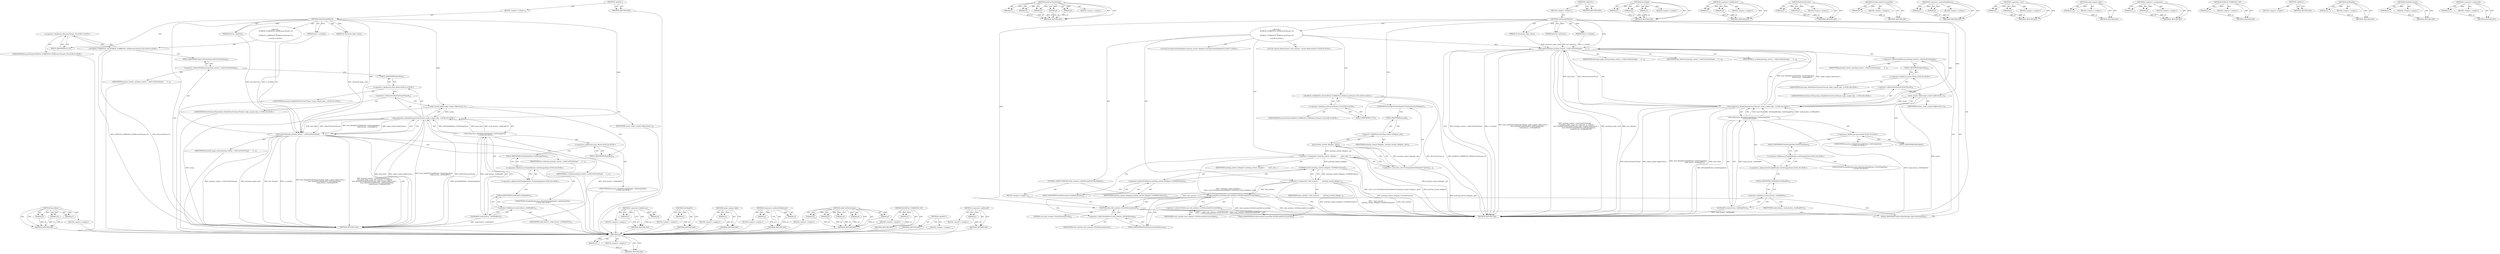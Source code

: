 digraph "&lt;operator&gt;.addressOf" {
vulnerable_87 [label=<(METHOD,base.Bind)>];
vulnerable_88 [label=<(PARAM,p1)>];
vulnerable_89 [label=<(PARAM,p2)>];
vulnerable_90 [label=<(PARAM,p3)>];
vulnerable_91 [label=<(BLOCK,&lt;empty&gt;,&lt;empty&gt;)>];
vulnerable_92 [label=<(METHOD_RETURN,ANY)>];
vulnerable_6 [label=<(METHOD,&lt;global&gt;)<SUB>1</SUB>>];
vulnerable_7 [label=<(BLOCK,&lt;empty&gt;,&lt;empty&gt;)<SUB>1</SUB>>];
vulnerable_8 [label=<(METHOD,GetSettingsWithUI)<SUB>1</SUB>>];
vulnerable_9 [label=<(PARAM,int document_page_count)<SUB>2</SUB>>];
vulnerable_10 [label=<(PARAM,bool has_selection)<SUB>3</SUB>>];
vulnerable_11 [label=<(PARAM,bool is_scripted)<SUB>4</SUB>>];
vulnerable_12 [label="<(BLOCK,{
   DCHECK_CURRENTLY_ON(BrowserThread::UI);
 
...,{
   DCHECK_CURRENTLY_ON(BrowserThread::UI);
 
...)<SUB>4</SUB>>"];
vulnerable_13 [label="<(DCHECK_CURRENTLY_ON,DCHECK_CURRENTLY_ON(BrowserThread::UI))<SUB>5</SUB>>"];
vulnerable_14 [label="<(&lt;operator&gt;.fieldAccess,BrowserThread::UI)<SUB>5</SUB>>"];
vulnerable_15 [label="<(IDENTIFIER,BrowserThread,DCHECK_CURRENTLY_ON(BrowserThread::UI))<SUB>5</SUB>>"];
vulnerable_16 [label=<(FIELD_IDENTIFIER,UI,UI)<SUB>5</SUB>>];
vulnerable_17 [label=<(AskUserForSettings,printing_context_-&gt;AskUserForSettings(
       d...)<SUB>21</SUB>>];
vulnerable_18 [label=<(&lt;operator&gt;.indirectFieldAccess,printing_context_-&gt;AskUserForSettings)<SUB>21</SUB>>];
vulnerable_19 [label=<(IDENTIFIER,printing_context_,printing_context_-&gt;AskUserForSettings(
       d...)<SUB>21</SUB>>];
vulnerable_20 [label=<(FIELD_IDENTIFIER,AskUserForSettings,AskUserForSettings)<SUB>21</SUB>>];
vulnerable_21 [label=<(IDENTIFIER,document_page_count,printing_context_-&gt;AskUserForSettings(
       d...)<SUB>22</SUB>>];
vulnerable_22 [label=<(IDENTIFIER,has_selection,printing_context_-&gt;AskUserForSettings(
       d...)<SUB>22</SUB>>];
vulnerable_23 [label=<(IDENTIFIER,is_scripted,printing_context_-&gt;AskUserForSettings(
       d...)<SUB>22</SUB>>];
vulnerable_24 [label="<(base.Bind,base::Bind(&amp;PostOnOwnerThread, make_scoped_refp...)<SUB>23</SUB>>"];
vulnerable_25 [label="<(&lt;operator&gt;.fieldAccess,base::Bind)<SUB>23</SUB>>"];
vulnerable_26 [label="<(IDENTIFIER,base,base::Bind(&amp;PostOnOwnerThread, make_scoped_refp...)<SUB>23</SUB>>"];
vulnerable_27 [label=<(FIELD_IDENTIFIER,Bind,Bind)<SUB>23</SUB>>];
vulnerable_28 [label=<(&lt;operator&gt;.addressOf,&amp;PostOnOwnerThread)<SUB>23</SUB>>];
vulnerable_29 [label="<(IDENTIFIER,PostOnOwnerThread,base::Bind(&amp;PostOnOwnerThread, make_scoped_refp...)<SUB>23</SUB>>"];
vulnerable_30 [label=<(make_scoped_refptr,make_scoped_refptr(owner_))<SUB>23</SUB>>];
vulnerable_31 [label=<(IDENTIFIER,owner_,make_scoped_refptr(owner_))<SUB>23</SUB>>];
vulnerable_32 [label="<(base.Bind,base::Bind(&amp;PrintJobWorker::GetSettingsDone,
  ...)<SUB>24</SUB>>"];
vulnerable_33 [label="<(&lt;operator&gt;.fieldAccess,base::Bind)<SUB>24</SUB>>"];
vulnerable_34 [label="<(IDENTIFIER,base,base::Bind(&amp;PrintJobWorker::GetSettingsDone,
  ...)<SUB>24</SUB>>"];
vulnerable_35 [label=<(FIELD_IDENTIFIER,Bind,Bind)<SUB>24</SUB>>];
vulnerable_36 [label="<(&lt;operator&gt;.addressOf,&amp;PrintJobWorker::GetSettingsDone)<SUB>24</SUB>>"];
vulnerable_37 [label="<(&lt;operator&gt;.fieldAccess,PrintJobWorker::GetSettingsDone)<SUB>24</SUB>>"];
vulnerable_38 [label="<(IDENTIFIER,PrintJobWorker,base::Bind(&amp;PrintJobWorker::GetSettingsDone,
  ...)<SUB>24</SUB>>"];
vulnerable_39 [label=<(FIELD_IDENTIFIER,GetSettingsDone,GetSettingsDone)<SUB>24</SUB>>];
vulnerable_40 [label=<(GetWeakPtr,weak_factory_.GetWeakPtr())<SUB>25</SUB>>];
vulnerable_41 [label=<(&lt;operator&gt;.fieldAccess,weak_factory_.GetWeakPtr)<SUB>25</SUB>>];
vulnerable_42 [label=<(IDENTIFIER,weak_factory_,weak_factory_.GetWeakPtr())<SUB>25</SUB>>];
vulnerable_43 [label=<(FIELD_IDENTIFIER,GetWeakPtr,GetWeakPtr)<SUB>25</SUB>>];
vulnerable_44 [label=<(METHOD_RETURN,void)<SUB>1</SUB>>];
vulnerable_46 [label=<(METHOD_RETURN,ANY)<SUB>1</SUB>>];
vulnerable_69 [label=<(METHOD,&lt;operator&gt;.fieldAccess)>];
vulnerable_70 [label=<(PARAM,p1)>];
vulnerable_71 [label=<(PARAM,p2)>];
vulnerable_72 [label=<(BLOCK,&lt;empty&gt;,&lt;empty&gt;)>];
vulnerable_73 [label=<(METHOD_RETURN,ANY)>];
vulnerable_101 [label=<(METHOD,GetWeakPtr)>];
vulnerable_102 [label=<(PARAM,p1)>];
vulnerable_103 [label=<(BLOCK,&lt;empty&gt;,&lt;empty&gt;)>];
vulnerable_104 [label=<(METHOD_RETURN,ANY)>];
vulnerable_97 [label=<(METHOD,make_scoped_refptr)>];
vulnerable_98 [label=<(PARAM,p1)>];
vulnerable_99 [label=<(BLOCK,&lt;empty&gt;,&lt;empty&gt;)>];
vulnerable_100 [label=<(METHOD_RETURN,ANY)>];
vulnerable_82 [label=<(METHOD,&lt;operator&gt;.indirectFieldAccess)>];
vulnerable_83 [label=<(PARAM,p1)>];
vulnerable_84 [label=<(PARAM,p2)>];
vulnerable_85 [label=<(BLOCK,&lt;empty&gt;,&lt;empty&gt;)>];
vulnerable_86 [label=<(METHOD_RETURN,ANY)>];
vulnerable_74 [label=<(METHOD,AskUserForSettings)>];
vulnerable_75 [label=<(PARAM,p1)>];
vulnerable_76 [label=<(PARAM,p2)>];
vulnerable_77 [label=<(PARAM,p3)>];
vulnerable_78 [label=<(PARAM,p4)>];
vulnerable_79 [label=<(PARAM,p5)>];
vulnerable_80 [label=<(BLOCK,&lt;empty&gt;,&lt;empty&gt;)>];
vulnerable_81 [label=<(METHOD_RETURN,ANY)>];
vulnerable_65 [label=<(METHOD,DCHECK_CURRENTLY_ON)>];
vulnerable_66 [label=<(PARAM,p1)>];
vulnerable_67 [label=<(BLOCK,&lt;empty&gt;,&lt;empty&gt;)>];
vulnerable_68 [label=<(METHOD_RETURN,ANY)>];
vulnerable_59 [label=<(METHOD,&lt;global&gt;)<SUB>1</SUB>>];
vulnerable_60 [label=<(BLOCK,&lt;empty&gt;,&lt;empty&gt;)>];
vulnerable_61 [label=<(METHOD_RETURN,ANY)>];
vulnerable_93 [label=<(METHOD,&lt;operator&gt;.addressOf)>];
vulnerable_94 [label=<(PARAM,p1)>];
vulnerable_95 [label=<(BLOCK,&lt;empty&gt;,&lt;empty&gt;)>];
vulnerable_96 [label=<(METHOD_RETURN,ANY)>];
fixed_115 [label=<(METHOD,get)>];
fixed_116 [label=<(PARAM,p1)>];
fixed_117 [label=<(BLOCK,&lt;empty&gt;,&lt;empty&gt;)>];
fixed_118 [label=<(METHOD_RETURN,ANY)>];
fixed_137 [label=<(METHOD,AskUserForSettings)>];
fixed_138 [label=<(PARAM,p1)>];
fixed_139 [label=<(PARAM,p2)>];
fixed_140 [label=<(PARAM,p3)>];
fixed_141 [label=<(PARAM,p4)>];
fixed_142 [label=<(PARAM,p5)>];
fixed_143 [label=<(BLOCK,&lt;empty&gt;,&lt;empty&gt;)>];
fixed_144 [label=<(METHOD_RETURN,ANY)>];
fixed_6 [label=<(METHOD,&lt;global&gt;)<SUB>1</SUB>>];
fixed_7 [label=<(BLOCK,&lt;empty&gt;,&lt;empty&gt;)<SUB>1</SUB>>];
fixed_8 [label=<(METHOD,GetSettingsWithUI)<SUB>1</SUB>>];
fixed_9 [label=<(PARAM,int document_page_count)<SUB>2</SUB>>];
fixed_10 [label=<(PARAM,bool has_selection)<SUB>3</SUB>>];
fixed_11 [label=<(PARAM,bool is_scripted)<SUB>4</SUB>>];
fixed_12 [label="<(BLOCK,{
   DCHECK_CURRENTLY_ON(BrowserThread::UI);
 
...,{
   DCHECK_CURRENTLY_ON(BrowserThread::UI);
 
...)<SUB>4</SUB>>"];
fixed_13 [label="<(DCHECK_CURRENTLY_ON,DCHECK_CURRENTLY_ON(BrowserThread::UI))<SUB>5</SUB>>"];
fixed_14 [label="<(&lt;operator&gt;.fieldAccess,BrowserThread::UI)<SUB>5</SUB>>"];
fixed_15 [label="<(IDENTIFIER,BrowserThread,DCHECK_CURRENTLY_ON(BrowserThread::UI))<SUB>5</SUB>>"];
fixed_16 [label=<(FIELD_IDENTIFIER,UI,UI)<SUB>5</SUB>>];
fixed_17 [label="<(LOCAL,PrintingContextDelegate* printing_context_delegate: PrintingContextDelegate*)<SUB>7</SUB>>"];
fixed_18 [label=<(&lt;operator&gt;.assignment,* printing_context_delegate =
      static_cast...)<SUB>7</SUB>>];
fixed_19 [label=<(IDENTIFIER,printing_context_delegate,* printing_context_delegate =
      static_cast...)<SUB>7</SUB>>];
fixed_20 [label=<(&lt;operator&gt;.cast,static_cast&lt;PrintingContextDelegate*&gt;(printing_...)<SUB>8</SUB>>];
fixed_21 [label=<(UNKNOWN,PrintingContextDelegate*,PrintingContextDelegate*)<SUB>8</SUB>>];
fixed_22 [label=<(get,printing_context_delegate_.get())<SUB>8</SUB>>];
fixed_23 [label=<(&lt;operator&gt;.fieldAccess,printing_context_delegate_.get)<SUB>8</SUB>>];
fixed_24 [label=<(IDENTIFIER,printing_context_delegate_,printing_context_delegate_.get())<SUB>8</SUB>>];
fixed_25 [label=<(FIELD_IDENTIFIER,get,get)<SUB>8</SUB>>];
fixed_26 [label="<(LOCAL,content.WebContents* web_contents: content.WebContents*)<SUB>9</SUB>>"];
fixed_27 [label=<(&lt;operator&gt;.assignment,* web_contents =
      printing_context_delegat...)<SUB>9</SUB>>];
fixed_28 [label=<(IDENTIFIER,web_contents,* web_contents =
      printing_context_delegat...)<SUB>9</SUB>>];
fixed_29 [label=<(GetWebContents,printing_context_delegate-&gt;GetWebContents())<SUB>10</SUB>>];
fixed_30 [label=<(&lt;operator&gt;.indirectFieldAccess,printing_context_delegate-&gt;GetWebContents)<SUB>10</SUB>>];
fixed_31 [label=<(IDENTIFIER,printing_context_delegate,printing_context_delegate-&gt;GetWebContents())<SUB>10</SUB>>];
fixed_32 [label=<(FIELD_IDENTIFIER,GetWebContents,GetWebContents)<SUB>10</SUB>>];
fixed_33 [label=<(CONTROL_STRUCTURE,IF,if (web_contents-&gt;IsFullscreenForCurrentTab()))<SUB>24</SUB>>];
fixed_34 [label=<(IsFullscreenForCurrentTab,web_contents-&gt;IsFullscreenForCurrentTab())<SUB>24</SUB>>];
fixed_35 [label=<(&lt;operator&gt;.indirectFieldAccess,web_contents-&gt;IsFullscreenForCurrentTab)<SUB>24</SUB>>];
fixed_36 [label=<(IDENTIFIER,web_contents,web_contents-&gt;IsFullscreenForCurrentTab())<SUB>24</SUB>>];
fixed_37 [label=<(FIELD_IDENTIFIER,IsFullscreenForCurrentTab,IsFullscreenForCurrentTab)<SUB>24</SUB>>];
fixed_38 [label=<(BLOCK,&lt;empty&gt;,&lt;empty&gt;)<SUB>25</SUB>>];
fixed_39 [label=<(ExitFullscreen,web_contents-&gt;ExitFullscreen(true))<SUB>25</SUB>>];
fixed_40 [label=<(&lt;operator&gt;.indirectFieldAccess,web_contents-&gt;ExitFullscreen)<SUB>25</SUB>>];
fixed_41 [label=<(IDENTIFIER,web_contents,web_contents-&gt;ExitFullscreen(true))<SUB>25</SUB>>];
fixed_42 [label=<(FIELD_IDENTIFIER,ExitFullscreen,ExitFullscreen)<SUB>25</SUB>>];
fixed_43 [label=<(LITERAL,true,web_contents-&gt;ExitFullscreen(true))<SUB>25</SUB>>];
fixed_44 [label=<(AskUserForSettings,printing_context_-&gt;AskUserForSettings(
       d...)<SUB>27</SUB>>];
fixed_45 [label=<(&lt;operator&gt;.indirectFieldAccess,printing_context_-&gt;AskUserForSettings)<SUB>27</SUB>>];
fixed_46 [label=<(IDENTIFIER,printing_context_,printing_context_-&gt;AskUserForSettings(
       d...)<SUB>27</SUB>>];
fixed_47 [label=<(FIELD_IDENTIFIER,AskUserForSettings,AskUserForSettings)<SUB>27</SUB>>];
fixed_48 [label=<(IDENTIFIER,document_page_count,printing_context_-&gt;AskUserForSettings(
       d...)<SUB>28</SUB>>];
fixed_49 [label=<(IDENTIFIER,has_selection,printing_context_-&gt;AskUserForSettings(
       d...)<SUB>28</SUB>>];
fixed_50 [label=<(IDENTIFIER,is_scripted,printing_context_-&gt;AskUserForSettings(
       d...)<SUB>28</SUB>>];
fixed_51 [label="<(base.Bind,base::Bind(&amp;PostOnOwnerThread, make_scoped_refp...)<SUB>29</SUB>>"];
fixed_52 [label="<(&lt;operator&gt;.fieldAccess,base::Bind)<SUB>29</SUB>>"];
fixed_53 [label="<(IDENTIFIER,base,base::Bind(&amp;PostOnOwnerThread, make_scoped_refp...)<SUB>29</SUB>>"];
fixed_54 [label=<(FIELD_IDENTIFIER,Bind,Bind)<SUB>29</SUB>>];
fixed_55 [label=<(&lt;operator&gt;.addressOf,&amp;PostOnOwnerThread)<SUB>29</SUB>>];
fixed_56 [label="<(IDENTIFIER,PostOnOwnerThread,base::Bind(&amp;PostOnOwnerThread, make_scoped_refp...)<SUB>29</SUB>>"];
fixed_57 [label=<(make_scoped_refptr,make_scoped_refptr(owner_))<SUB>29</SUB>>];
fixed_58 [label=<(IDENTIFIER,owner_,make_scoped_refptr(owner_))<SUB>29</SUB>>];
fixed_59 [label="<(base.Bind,base::Bind(&amp;PrintJobWorker::GetSettingsDone,
  ...)<SUB>30</SUB>>"];
fixed_60 [label="<(&lt;operator&gt;.fieldAccess,base::Bind)<SUB>30</SUB>>"];
fixed_61 [label="<(IDENTIFIER,base,base::Bind(&amp;PrintJobWorker::GetSettingsDone,
  ...)<SUB>30</SUB>>"];
fixed_62 [label=<(FIELD_IDENTIFIER,Bind,Bind)<SUB>30</SUB>>];
fixed_63 [label="<(&lt;operator&gt;.addressOf,&amp;PrintJobWorker::GetSettingsDone)<SUB>30</SUB>>"];
fixed_64 [label="<(&lt;operator&gt;.fieldAccess,PrintJobWorker::GetSettingsDone)<SUB>30</SUB>>"];
fixed_65 [label="<(IDENTIFIER,PrintJobWorker,base::Bind(&amp;PrintJobWorker::GetSettingsDone,
  ...)<SUB>30</SUB>>"];
fixed_66 [label=<(FIELD_IDENTIFIER,GetSettingsDone,GetSettingsDone)<SUB>30</SUB>>];
fixed_67 [label=<(GetWeakPtr,weak_factory_.GetWeakPtr())<SUB>31</SUB>>];
fixed_68 [label=<(&lt;operator&gt;.fieldAccess,weak_factory_.GetWeakPtr)<SUB>31</SUB>>];
fixed_69 [label=<(IDENTIFIER,weak_factory_,weak_factory_.GetWeakPtr())<SUB>31</SUB>>];
fixed_70 [label=<(FIELD_IDENTIFIER,GetWeakPtr,GetWeakPtr)<SUB>31</SUB>>];
fixed_71 [label=<(METHOD_RETURN,void)<SUB>1</SUB>>];
fixed_73 [label=<(METHOD_RETURN,ANY)<SUB>1</SUB>>];
fixed_145 [label=<(METHOD,base.Bind)>];
fixed_146 [label=<(PARAM,p1)>];
fixed_147 [label=<(PARAM,p2)>];
fixed_148 [label=<(PARAM,p3)>];
fixed_149 [label=<(BLOCK,&lt;empty&gt;,&lt;empty&gt;)>];
fixed_150 [label=<(METHOD_RETURN,ANY)>];
fixed_100 [label=<(METHOD,&lt;operator&gt;.fieldAccess)>];
fixed_101 [label=<(PARAM,p1)>];
fixed_102 [label=<(PARAM,p2)>];
fixed_103 [label=<(BLOCK,&lt;empty&gt;,&lt;empty&gt;)>];
fixed_104 [label=<(METHOD_RETURN,ANY)>];
fixed_132 [label=<(METHOD,ExitFullscreen)>];
fixed_133 [label=<(PARAM,p1)>];
fixed_134 [label=<(PARAM,p2)>];
fixed_135 [label=<(BLOCK,&lt;empty&gt;,&lt;empty&gt;)>];
fixed_136 [label=<(METHOD_RETURN,ANY)>];
fixed_128 [label=<(METHOD,IsFullscreenForCurrentTab)>];
fixed_129 [label=<(PARAM,p1)>];
fixed_130 [label=<(BLOCK,&lt;empty&gt;,&lt;empty&gt;)>];
fixed_131 [label=<(METHOD_RETURN,ANY)>];
fixed_123 [label=<(METHOD,&lt;operator&gt;.indirectFieldAccess)>];
fixed_124 [label=<(PARAM,p1)>];
fixed_125 [label=<(PARAM,p2)>];
fixed_126 [label=<(BLOCK,&lt;empty&gt;,&lt;empty&gt;)>];
fixed_127 [label=<(METHOD_RETURN,ANY)>];
fixed_110 [label=<(METHOD,&lt;operator&gt;.cast)>];
fixed_111 [label=<(PARAM,p1)>];
fixed_112 [label=<(PARAM,p2)>];
fixed_113 [label=<(BLOCK,&lt;empty&gt;,&lt;empty&gt;)>];
fixed_114 [label=<(METHOD_RETURN,ANY)>];
fixed_155 [label=<(METHOD,make_scoped_refptr)>];
fixed_156 [label=<(PARAM,p1)>];
fixed_157 [label=<(BLOCK,&lt;empty&gt;,&lt;empty&gt;)>];
fixed_158 [label=<(METHOD_RETURN,ANY)>];
fixed_105 [label=<(METHOD,&lt;operator&gt;.assignment)>];
fixed_106 [label=<(PARAM,p1)>];
fixed_107 [label=<(PARAM,p2)>];
fixed_108 [label=<(BLOCK,&lt;empty&gt;,&lt;empty&gt;)>];
fixed_109 [label=<(METHOD_RETURN,ANY)>];
fixed_96 [label=<(METHOD,DCHECK_CURRENTLY_ON)>];
fixed_97 [label=<(PARAM,p1)>];
fixed_98 [label=<(BLOCK,&lt;empty&gt;,&lt;empty&gt;)>];
fixed_99 [label=<(METHOD_RETURN,ANY)>];
fixed_90 [label=<(METHOD,&lt;global&gt;)<SUB>1</SUB>>];
fixed_91 [label=<(BLOCK,&lt;empty&gt;,&lt;empty&gt;)>];
fixed_92 [label=<(METHOD_RETURN,ANY)>];
fixed_159 [label=<(METHOD,GetWeakPtr)>];
fixed_160 [label=<(PARAM,p1)>];
fixed_161 [label=<(BLOCK,&lt;empty&gt;,&lt;empty&gt;)>];
fixed_162 [label=<(METHOD_RETURN,ANY)>];
fixed_119 [label=<(METHOD,GetWebContents)>];
fixed_120 [label=<(PARAM,p1)>];
fixed_121 [label=<(BLOCK,&lt;empty&gt;,&lt;empty&gt;)>];
fixed_122 [label=<(METHOD_RETURN,ANY)>];
fixed_151 [label=<(METHOD,&lt;operator&gt;.addressOf)>];
fixed_152 [label=<(PARAM,p1)>];
fixed_153 [label=<(BLOCK,&lt;empty&gt;,&lt;empty&gt;)>];
fixed_154 [label=<(METHOD_RETURN,ANY)>];
vulnerable_87 -> vulnerable_88  [key=0, label="AST: "];
vulnerable_87 -> vulnerable_88  [key=1, label="DDG: "];
vulnerable_87 -> vulnerable_91  [key=0, label="AST: "];
vulnerable_87 -> vulnerable_89  [key=0, label="AST: "];
vulnerable_87 -> vulnerable_89  [key=1, label="DDG: "];
vulnerable_87 -> vulnerable_92  [key=0, label="AST: "];
vulnerable_87 -> vulnerable_92  [key=1, label="CFG: "];
vulnerable_87 -> vulnerable_90  [key=0, label="AST: "];
vulnerable_87 -> vulnerable_90  [key=1, label="DDG: "];
vulnerable_88 -> vulnerable_92  [key=0, label="DDG: p1"];
vulnerable_89 -> vulnerable_92  [key=0, label="DDG: p2"];
vulnerable_90 -> vulnerable_92  [key=0, label="DDG: p3"];
vulnerable_91 -> fixed_115  [key=0];
vulnerable_92 -> fixed_115  [key=0];
vulnerable_6 -> vulnerable_7  [key=0, label="AST: "];
vulnerable_6 -> vulnerable_46  [key=0, label="AST: "];
vulnerable_6 -> vulnerable_46  [key=1, label="CFG: "];
vulnerable_7 -> vulnerable_8  [key=0, label="AST: "];
vulnerable_8 -> vulnerable_9  [key=0, label="AST: "];
vulnerable_8 -> vulnerable_9  [key=1, label="DDG: "];
vulnerable_8 -> vulnerable_10  [key=0, label="AST: "];
vulnerable_8 -> vulnerable_10  [key=1, label="DDG: "];
vulnerable_8 -> vulnerable_11  [key=0, label="AST: "];
vulnerable_8 -> vulnerable_11  [key=1, label="DDG: "];
vulnerable_8 -> vulnerable_12  [key=0, label="AST: "];
vulnerable_8 -> vulnerable_44  [key=0, label="AST: "];
vulnerable_8 -> vulnerable_16  [key=0, label="CFG: "];
vulnerable_8 -> vulnerable_17  [key=0, label="DDG: "];
vulnerable_8 -> vulnerable_24  [key=0, label="DDG: "];
vulnerable_8 -> vulnerable_30  [key=0, label="DDG: "];
vulnerable_9 -> vulnerable_17  [key=0, label="DDG: document_page_count"];
vulnerable_10 -> vulnerable_17  [key=0, label="DDG: has_selection"];
vulnerable_11 -> vulnerable_17  [key=0, label="DDG: is_scripted"];
vulnerable_12 -> vulnerable_13  [key=0, label="AST: "];
vulnerable_12 -> vulnerable_17  [key=0, label="AST: "];
vulnerable_13 -> vulnerable_14  [key=0, label="AST: "];
vulnerable_13 -> vulnerable_20  [key=0, label="CFG: "];
vulnerable_13 -> vulnerable_44  [key=0, label="DDG: BrowserThread::UI"];
vulnerable_13 -> vulnerable_44  [key=1, label="DDG: DCHECK_CURRENTLY_ON(BrowserThread::UI)"];
vulnerable_14 -> vulnerable_15  [key=0, label="AST: "];
vulnerable_14 -> vulnerable_16  [key=0, label="AST: "];
vulnerable_14 -> vulnerable_13  [key=0, label="CFG: "];
vulnerable_15 -> fixed_115  [key=0];
vulnerable_16 -> vulnerable_14  [key=0, label="CFG: "];
vulnerable_17 -> vulnerable_18  [key=0, label="AST: "];
vulnerable_17 -> vulnerable_21  [key=0, label="AST: "];
vulnerable_17 -> vulnerable_22  [key=0, label="AST: "];
vulnerable_17 -> vulnerable_23  [key=0, label="AST: "];
vulnerable_17 -> vulnerable_24  [key=0, label="AST: "];
vulnerable_17 -> vulnerable_44  [key=0, label="CFG: "];
vulnerable_17 -> vulnerable_44  [key=1, label="DDG: printing_context_-&gt;AskUserForSettings"];
vulnerable_17 -> vulnerable_44  [key=2, label="DDG: document_page_count"];
vulnerable_17 -> vulnerable_44  [key=3, label="DDG: has_selection"];
vulnerable_17 -> vulnerable_44  [key=4, label="DDG: is_scripted"];
vulnerable_17 -> vulnerable_44  [key=5, label="DDG: base::Bind(&amp;PostOnOwnerThread, make_scoped_refptr(owner_),
                 base::Bind(&amp;PrintJobWorker::GetSettingsDone,
                            weak_factory_.GetWeakPtr()))"];
vulnerable_17 -> vulnerable_44  [key=6, label="DDG: printing_context_-&gt;AskUserForSettings(
       document_page_count, has_selection, is_scripted,
      base::Bind(&amp;PostOnOwnerThread, make_scoped_refptr(owner_),
                 base::Bind(&amp;PrintJobWorker::GetSettingsDone,
                            weak_factory_.GetWeakPtr())))"];
vulnerable_18 -> vulnerable_19  [key=0, label="AST: "];
vulnerable_18 -> vulnerable_20  [key=0, label="AST: "];
vulnerable_18 -> vulnerable_27  [key=0, label="CFG: "];
vulnerable_19 -> fixed_115  [key=0];
vulnerable_20 -> vulnerable_18  [key=0, label="CFG: "];
vulnerable_21 -> fixed_115  [key=0];
vulnerable_22 -> fixed_115  [key=0];
vulnerable_23 -> fixed_115  [key=0];
vulnerable_24 -> vulnerable_25  [key=0, label="AST: "];
vulnerable_24 -> vulnerable_28  [key=0, label="AST: "];
vulnerable_24 -> vulnerable_30  [key=0, label="AST: "];
vulnerable_24 -> vulnerable_32  [key=0, label="AST: "];
vulnerable_24 -> vulnerable_17  [key=0, label="CFG: "];
vulnerable_24 -> vulnerable_17  [key=1, label="DDG: base::Bind"];
vulnerable_24 -> vulnerable_17  [key=2, label="DDG: &amp;PostOnOwnerThread"];
vulnerable_24 -> vulnerable_17  [key=3, label="DDG: make_scoped_refptr(owner_)"];
vulnerable_24 -> vulnerable_17  [key=4, label="DDG: base::Bind(&amp;PrintJobWorker::GetSettingsDone,
                            weak_factory_.GetWeakPtr())"];
vulnerable_24 -> vulnerable_44  [key=0, label="DDG: base::Bind"];
vulnerable_24 -> vulnerable_44  [key=1, label="DDG: &amp;PostOnOwnerThread"];
vulnerable_24 -> vulnerable_44  [key=2, label="DDG: make_scoped_refptr(owner_)"];
vulnerable_24 -> vulnerable_44  [key=3, label="DDG: base::Bind(&amp;PrintJobWorker::GetSettingsDone,
                            weak_factory_.GetWeakPtr())"];
vulnerable_25 -> vulnerable_26  [key=0, label="AST: "];
vulnerable_25 -> vulnerable_27  [key=0, label="AST: "];
vulnerable_25 -> vulnerable_28  [key=0, label="CFG: "];
vulnerable_26 -> fixed_115  [key=0];
vulnerable_27 -> vulnerable_25  [key=0, label="CFG: "];
vulnerable_28 -> vulnerable_29  [key=0, label="AST: "];
vulnerable_28 -> vulnerable_30  [key=0, label="CFG: "];
vulnerable_29 -> fixed_115  [key=0];
vulnerable_30 -> vulnerable_31  [key=0, label="AST: "];
vulnerable_30 -> vulnerable_35  [key=0, label="CFG: "];
vulnerable_30 -> vulnerable_44  [key=0, label="DDG: owner_"];
vulnerable_30 -> vulnerable_24  [key=0, label="DDG: owner_"];
vulnerable_31 -> fixed_115  [key=0];
vulnerable_32 -> vulnerable_33  [key=0, label="AST: "];
vulnerable_32 -> vulnerable_36  [key=0, label="AST: "];
vulnerable_32 -> vulnerable_40  [key=0, label="AST: "];
vulnerable_32 -> vulnerable_24  [key=0, label="CFG: "];
vulnerable_32 -> vulnerable_24  [key=1, label="DDG: base::Bind"];
vulnerable_32 -> vulnerable_24  [key=2, label="DDG: &amp;PrintJobWorker::GetSettingsDone"];
vulnerable_32 -> vulnerable_24  [key=3, label="DDG: weak_factory_.GetWeakPtr()"];
vulnerable_32 -> vulnerable_44  [key=0, label="DDG: &amp;PrintJobWorker::GetSettingsDone"];
vulnerable_32 -> vulnerable_44  [key=1, label="DDG: weak_factory_.GetWeakPtr()"];
vulnerable_33 -> vulnerable_34  [key=0, label="AST: "];
vulnerable_33 -> vulnerable_35  [key=0, label="AST: "];
vulnerable_33 -> vulnerable_39  [key=0, label="CFG: "];
vulnerable_34 -> fixed_115  [key=0];
vulnerable_35 -> vulnerable_33  [key=0, label="CFG: "];
vulnerable_36 -> vulnerable_37  [key=0, label="AST: "];
vulnerable_36 -> vulnerable_43  [key=0, label="CFG: "];
vulnerable_37 -> vulnerable_38  [key=0, label="AST: "];
vulnerable_37 -> vulnerable_39  [key=0, label="AST: "];
vulnerable_37 -> vulnerable_36  [key=0, label="CFG: "];
vulnerable_38 -> fixed_115  [key=0];
vulnerable_39 -> vulnerable_37  [key=0, label="CFG: "];
vulnerable_40 -> vulnerable_41  [key=0, label="AST: "];
vulnerable_40 -> vulnerable_32  [key=0, label="CFG: "];
vulnerable_40 -> vulnerable_32  [key=1, label="DDG: weak_factory_.GetWeakPtr"];
vulnerable_40 -> vulnerable_44  [key=0, label="DDG: weak_factory_.GetWeakPtr"];
vulnerable_41 -> vulnerable_42  [key=0, label="AST: "];
vulnerable_41 -> vulnerable_43  [key=0, label="AST: "];
vulnerable_41 -> vulnerable_40  [key=0, label="CFG: "];
vulnerable_42 -> fixed_115  [key=0];
vulnerable_43 -> vulnerable_41  [key=0, label="CFG: "];
vulnerable_44 -> fixed_115  [key=0];
vulnerable_46 -> fixed_115  [key=0];
vulnerable_69 -> vulnerable_70  [key=0, label="AST: "];
vulnerable_69 -> vulnerable_70  [key=1, label="DDG: "];
vulnerable_69 -> vulnerable_72  [key=0, label="AST: "];
vulnerable_69 -> vulnerable_71  [key=0, label="AST: "];
vulnerable_69 -> vulnerable_71  [key=1, label="DDG: "];
vulnerable_69 -> vulnerable_73  [key=0, label="AST: "];
vulnerable_69 -> vulnerable_73  [key=1, label="CFG: "];
vulnerable_70 -> vulnerable_73  [key=0, label="DDG: p1"];
vulnerable_71 -> vulnerable_73  [key=0, label="DDG: p2"];
vulnerable_72 -> fixed_115  [key=0];
vulnerable_73 -> fixed_115  [key=0];
vulnerable_101 -> vulnerable_102  [key=0, label="AST: "];
vulnerable_101 -> vulnerable_102  [key=1, label="DDG: "];
vulnerable_101 -> vulnerable_103  [key=0, label="AST: "];
vulnerable_101 -> vulnerable_104  [key=0, label="AST: "];
vulnerable_101 -> vulnerable_104  [key=1, label="CFG: "];
vulnerable_102 -> vulnerable_104  [key=0, label="DDG: p1"];
vulnerable_103 -> fixed_115  [key=0];
vulnerable_104 -> fixed_115  [key=0];
vulnerable_97 -> vulnerable_98  [key=0, label="AST: "];
vulnerable_97 -> vulnerable_98  [key=1, label="DDG: "];
vulnerable_97 -> vulnerable_99  [key=0, label="AST: "];
vulnerable_97 -> vulnerable_100  [key=0, label="AST: "];
vulnerable_97 -> vulnerable_100  [key=1, label="CFG: "];
vulnerable_98 -> vulnerable_100  [key=0, label="DDG: p1"];
vulnerable_99 -> fixed_115  [key=0];
vulnerable_100 -> fixed_115  [key=0];
vulnerable_82 -> vulnerable_83  [key=0, label="AST: "];
vulnerable_82 -> vulnerable_83  [key=1, label="DDG: "];
vulnerable_82 -> vulnerable_85  [key=0, label="AST: "];
vulnerable_82 -> vulnerable_84  [key=0, label="AST: "];
vulnerable_82 -> vulnerable_84  [key=1, label="DDG: "];
vulnerable_82 -> vulnerable_86  [key=0, label="AST: "];
vulnerable_82 -> vulnerable_86  [key=1, label="CFG: "];
vulnerable_83 -> vulnerable_86  [key=0, label="DDG: p1"];
vulnerable_84 -> vulnerable_86  [key=0, label="DDG: p2"];
vulnerable_85 -> fixed_115  [key=0];
vulnerable_86 -> fixed_115  [key=0];
vulnerable_74 -> vulnerable_75  [key=0, label="AST: "];
vulnerable_74 -> vulnerable_75  [key=1, label="DDG: "];
vulnerable_74 -> vulnerable_80  [key=0, label="AST: "];
vulnerable_74 -> vulnerable_76  [key=0, label="AST: "];
vulnerable_74 -> vulnerable_76  [key=1, label="DDG: "];
vulnerable_74 -> vulnerable_81  [key=0, label="AST: "];
vulnerable_74 -> vulnerable_81  [key=1, label="CFG: "];
vulnerable_74 -> vulnerable_77  [key=0, label="AST: "];
vulnerable_74 -> vulnerable_77  [key=1, label="DDG: "];
vulnerable_74 -> vulnerable_78  [key=0, label="AST: "];
vulnerable_74 -> vulnerable_78  [key=1, label="DDG: "];
vulnerable_74 -> vulnerable_79  [key=0, label="AST: "];
vulnerable_74 -> vulnerable_79  [key=1, label="DDG: "];
vulnerable_75 -> vulnerable_81  [key=0, label="DDG: p1"];
vulnerable_76 -> vulnerable_81  [key=0, label="DDG: p2"];
vulnerable_77 -> vulnerable_81  [key=0, label="DDG: p3"];
vulnerable_78 -> vulnerable_81  [key=0, label="DDG: p4"];
vulnerable_79 -> vulnerable_81  [key=0, label="DDG: p5"];
vulnerable_80 -> fixed_115  [key=0];
vulnerable_81 -> fixed_115  [key=0];
vulnerable_65 -> vulnerable_66  [key=0, label="AST: "];
vulnerable_65 -> vulnerable_66  [key=1, label="DDG: "];
vulnerable_65 -> vulnerable_67  [key=0, label="AST: "];
vulnerable_65 -> vulnerable_68  [key=0, label="AST: "];
vulnerable_65 -> vulnerable_68  [key=1, label="CFG: "];
vulnerable_66 -> vulnerable_68  [key=0, label="DDG: p1"];
vulnerable_67 -> fixed_115  [key=0];
vulnerable_68 -> fixed_115  [key=0];
vulnerable_59 -> vulnerable_60  [key=0, label="AST: "];
vulnerable_59 -> vulnerable_61  [key=0, label="AST: "];
vulnerable_59 -> vulnerable_61  [key=1, label="CFG: "];
vulnerable_60 -> fixed_115  [key=0];
vulnerable_61 -> fixed_115  [key=0];
vulnerable_93 -> vulnerable_94  [key=0, label="AST: "];
vulnerable_93 -> vulnerable_94  [key=1, label="DDG: "];
vulnerable_93 -> vulnerable_95  [key=0, label="AST: "];
vulnerable_93 -> vulnerable_96  [key=0, label="AST: "];
vulnerable_93 -> vulnerable_96  [key=1, label="CFG: "];
vulnerable_94 -> vulnerable_96  [key=0, label="DDG: p1"];
vulnerable_95 -> fixed_115  [key=0];
vulnerable_96 -> fixed_115  [key=0];
fixed_115 -> fixed_116  [key=0, label="AST: "];
fixed_115 -> fixed_116  [key=1, label="DDG: "];
fixed_115 -> fixed_117  [key=0, label="AST: "];
fixed_115 -> fixed_118  [key=0, label="AST: "];
fixed_115 -> fixed_118  [key=1, label="CFG: "];
fixed_116 -> fixed_118  [key=0, label="DDG: p1"];
fixed_137 -> fixed_138  [key=0, label="AST: "];
fixed_137 -> fixed_138  [key=1, label="DDG: "];
fixed_137 -> fixed_143  [key=0, label="AST: "];
fixed_137 -> fixed_139  [key=0, label="AST: "];
fixed_137 -> fixed_139  [key=1, label="DDG: "];
fixed_137 -> fixed_144  [key=0, label="AST: "];
fixed_137 -> fixed_144  [key=1, label="CFG: "];
fixed_137 -> fixed_140  [key=0, label="AST: "];
fixed_137 -> fixed_140  [key=1, label="DDG: "];
fixed_137 -> fixed_141  [key=0, label="AST: "];
fixed_137 -> fixed_141  [key=1, label="DDG: "];
fixed_137 -> fixed_142  [key=0, label="AST: "];
fixed_137 -> fixed_142  [key=1, label="DDG: "];
fixed_138 -> fixed_144  [key=0, label="DDG: p1"];
fixed_139 -> fixed_144  [key=0, label="DDG: p2"];
fixed_140 -> fixed_144  [key=0, label="DDG: p3"];
fixed_141 -> fixed_144  [key=0, label="DDG: p4"];
fixed_142 -> fixed_144  [key=0, label="DDG: p5"];
fixed_6 -> fixed_7  [key=0, label="AST: "];
fixed_6 -> fixed_73  [key=0, label="AST: "];
fixed_6 -> fixed_73  [key=1, label="CFG: "];
fixed_7 -> fixed_8  [key=0, label="AST: "];
fixed_8 -> fixed_9  [key=0, label="AST: "];
fixed_8 -> fixed_9  [key=1, label="DDG: "];
fixed_8 -> fixed_10  [key=0, label="AST: "];
fixed_8 -> fixed_10  [key=1, label="DDG: "];
fixed_8 -> fixed_11  [key=0, label="AST: "];
fixed_8 -> fixed_11  [key=1, label="DDG: "];
fixed_8 -> fixed_12  [key=0, label="AST: "];
fixed_8 -> fixed_71  [key=0, label="AST: "];
fixed_8 -> fixed_16  [key=0, label="CFG: "];
fixed_8 -> fixed_44  [key=0, label="DDG: "];
fixed_8 -> fixed_51  [key=0, label="DDG: "];
fixed_8 -> fixed_39  [key=0, label="DDG: "];
fixed_8 -> fixed_57  [key=0, label="DDG: "];
fixed_9 -> fixed_44  [key=0, label="DDG: document_page_count"];
fixed_10 -> fixed_44  [key=0, label="DDG: has_selection"];
fixed_11 -> fixed_44  [key=0, label="DDG: is_scripted"];
fixed_12 -> fixed_13  [key=0, label="AST: "];
fixed_12 -> fixed_17  [key=0, label="AST: "];
fixed_12 -> fixed_18  [key=0, label="AST: "];
fixed_12 -> fixed_26  [key=0, label="AST: "];
fixed_12 -> fixed_27  [key=0, label="AST: "];
fixed_12 -> fixed_33  [key=0, label="AST: "];
fixed_12 -> fixed_44  [key=0, label="AST: "];
fixed_13 -> fixed_14  [key=0, label="AST: "];
fixed_13 -> fixed_21  [key=0, label="CFG: "];
fixed_13 -> fixed_71  [key=0, label="DDG: BrowserThread::UI"];
fixed_13 -> fixed_71  [key=1, label="DDG: DCHECK_CURRENTLY_ON(BrowserThread::UI)"];
fixed_14 -> fixed_15  [key=0, label="AST: "];
fixed_14 -> fixed_16  [key=0, label="AST: "];
fixed_14 -> fixed_13  [key=0, label="CFG: "];
fixed_16 -> fixed_14  [key=0, label="CFG: "];
fixed_18 -> fixed_19  [key=0, label="AST: "];
fixed_18 -> fixed_20  [key=0, label="AST: "];
fixed_18 -> fixed_32  [key=0, label="CFG: "];
fixed_18 -> fixed_71  [key=0, label="DDG: printing_context_delegate"];
fixed_18 -> fixed_71  [key=1, label="DDG: static_cast&lt;PrintingContextDelegate*&gt;(printing_context_delegate_.get())"];
fixed_18 -> fixed_71  [key=2, label="DDG: * printing_context_delegate =
      static_cast&lt;PrintingContextDelegate*&gt;(printing_context_delegate_.get())"];
fixed_18 -> fixed_29  [key=0, label="DDG: printing_context_delegate"];
fixed_20 -> fixed_21  [key=0, label="AST: "];
fixed_20 -> fixed_22  [key=0, label="AST: "];
fixed_20 -> fixed_18  [key=0, label="CFG: "];
fixed_20 -> fixed_71  [key=0, label="DDG: printing_context_delegate_.get()"];
fixed_21 -> fixed_25  [key=0, label="CFG: "];
fixed_22 -> fixed_23  [key=0, label="AST: "];
fixed_22 -> fixed_20  [key=0, label="CFG: "];
fixed_22 -> fixed_20  [key=1, label="DDG: printing_context_delegate_.get"];
fixed_22 -> fixed_71  [key=0, label="DDG: printing_context_delegate_.get"];
fixed_22 -> fixed_18  [key=0, label="DDG: printing_context_delegate_.get"];
fixed_23 -> fixed_24  [key=0, label="AST: "];
fixed_23 -> fixed_25  [key=0, label="AST: "];
fixed_23 -> fixed_22  [key=0, label="CFG: "];
fixed_25 -> fixed_23  [key=0, label="CFG: "];
fixed_27 -> fixed_28  [key=0, label="AST: "];
fixed_27 -> fixed_29  [key=0, label="AST: "];
fixed_27 -> fixed_37  [key=0, label="CFG: "];
fixed_27 -> fixed_71  [key=0, label="DDG: web_contents"];
fixed_27 -> fixed_71  [key=1, label="DDG: printing_context_delegate-&gt;GetWebContents()"];
fixed_27 -> fixed_71  [key=2, label="DDG: * web_contents =
      printing_context_delegate-&gt;GetWebContents()"];
fixed_27 -> fixed_34  [key=0, label="DDG: web_contents"];
fixed_27 -> fixed_39  [key=0, label="DDG: web_contents"];
fixed_29 -> fixed_30  [key=0, label="AST: "];
fixed_29 -> fixed_27  [key=0, label="CFG: "];
fixed_29 -> fixed_27  [key=1, label="DDG: printing_context_delegate-&gt;GetWebContents"];
fixed_29 -> fixed_71  [key=0, label="DDG: printing_context_delegate-&gt;GetWebContents"];
fixed_30 -> fixed_31  [key=0, label="AST: "];
fixed_30 -> fixed_32  [key=0, label="AST: "];
fixed_30 -> fixed_29  [key=0, label="CFG: "];
fixed_32 -> fixed_30  [key=0, label="CFG: "];
fixed_33 -> fixed_34  [key=0, label="AST: "];
fixed_33 -> fixed_38  [key=0, label="AST: "];
fixed_34 -> fixed_35  [key=0, label="AST: "];
fixed_34 -> fixed_42  [key=0, label="CFG: "];
fixed_34 -> fixed_42  [key=1, label="CDG: "];
fixed_34 -> fixed_47  [key=0, label="CFG: "];
fixed_34 -> fixed_71  [key=0, label="DDG: web_contents-&gt;IsFullscreenForCurrentTab"];
fixed_34 -> fixed_71  [key=1, label="DDG: web_contents-&gt;IsFullscreenForCurrentTab()"];
fixed_34 -> fixed_40  [key=0, label="CDG: "];
fixed_34 -> fixed_39  [key=0, label="CDG: "];
fixed_35 -> fixed_36  [key=0, label="AST: "];
fixed_35 -> fixed_37  [key=0, label="AST: "];
fixed_35 -> fixed_34  [key=0, label="CFG: "];
fixed_37 -> fixed_35  [key=0, label="CFG: "];
fixed_38 -> fixed_39  [key=0, label="AST: "];
fixed_39 -> fixed_40  [key=0, label="AST: "];
fixed_39 -> fixed_43  [key=0, label="AST: "];
fixed_39 -> fixed_47  [key=0, label="CFG: "];
fixed_39 -> fixed_71  [key=0, label="DDG: web_contents-&gt;ExitFullscreen"];
fixed_39 -> fixed_71  [key=1, label="DDG: web_contents-&gt;ExitFullscreen(true)"];
fixed_40 -> fixed_41  [key=0, label="AST: "];
fixed_40 -> fixed_42  [key=0, label="AST: "];
fixed_40 -> fixed_39  [key=0, label="CFG: "];
fixed_42 -> fixed_40  [key=0, label="CFG: "];
fixed_44 -> fixed_45  [key=0, label="AST: "];
fixed_44 -> fixed_48  [key=0, label="AST: "];
fixed_44 -> fixed_49  [key=0, label="AST: "];
fixed_44 -> fixed_50  [key=0, label="AST: "];
fixed_44 -> fixed_51  [key=0, label="AST: "];
fixed_44 -> fixed_71  [key=0, label="CFG: "];
fixed_44 -> fixed_71  [key=1, label="DDG: printing_context_-&gt;AskUserForSettings"];
fixed_44 -> fixed_71  [key=2, label="DDG: document_page_count"];
fixed_44 -> fixed_71  [key=3, label="DDG: has_selection"];
fixed_44 -> fixed_71  [key=4, label="DDG: is_scripted"];
fixed_44 -> fixed_71  [key=5, label="DDG: base::Bind(&amp;PostOnOwnerThread, make_scoped_refptr(owner_),
                 base::Bind(&amp;PrintJobWorker::GetSettingsDone,
                            weak_factory_.GetWeakPtr()))"];
fixed_44 -> fixed_71  [key=6, label="DDG: printing_context_-&gt;AskUserForSettings(
       document_page_count, has_selection, is_scripted,
      base::Bind(&amp;PostOnOwnerThread, make_scoped_refptr(owner_),
                 base::Bind(&amp;PrintJobWorker::GetSettingsDone,
                            weak_factory_.GetWeakPtr())))"];
fixed_45 -> fixed_46  [key=0, label="AST: "];
fixed_45 -> fixed_47  [key=0, label="AST: "];
fixed_45 -> fixed_54  [key=0, label="CFG: "];
fixed_47 -> fixed_45  [key=0, label="CFG: "];
fixed_51 -> fixed_52  [key=0, label="AST: "];
fixed_51 -> fixed_55  [key=0, label="AST: "];
fixed_51 -> fixed_57  [key=0, label="AST: "];
fixed_51 -> fixed_59  [key=0, label="AST: "];
fixed_51 -> fixed_44  [key=0, label="CFG: "];
fixed_51 -> fixed_44  [key=1, label="DDG: base::Bind"];
fixed_51 -> fixed_44  [key=2, label="DDG: &amp;PostOnOwnerThread"];
fixed_51 -> fixed_44  [key=3, label="DDG: make_scoped_refptr(owner_)"];
fixed_51 -> fixed_44  [key=4, label="DDG: base::Bind(&amp;PrintJobWorker::GetSettingsDone,
                            weak_factory_.GetWeakPtr())"];
fixed_51 -> fixed_71  [key=0, label="DDG: base::Bind"];
fixed_51 -> fixed_71  [key=1, label="DDG: &amp;PostOnOwnerThread"];
fixed_51 -> fixed_71  [key=2, label="DDG: make_scoped_refptr(owner_)"];
fixed_51 -> fixed_71  [key=3, label="DDG: base::Bind(&amp;PrintJobWorker::GetSettingsDone,
                            weak_factory_.GetWeakPtr())"];
fixed_52 -> fixed_53  [key=0, label="AST: "];
fixed_52 -> fixed_54  [key=0, label="AST: "];
fixed_52 -> fixed_55  [key=0, label="CFG: "];
fixed_54 -> fixed_52  [key=0, label="CFG: "];
fixed_55 -> fixed_56  [key=0, label="AST: "];
fixed_55 -> fixed_57  [key=0, label="CFG: "];
fixed_57 -> fixed_58  [key=0, label="AST: "];
fixed_57 -> fixed_62  [key=0, label="CFG: "];
fixed_57 -> fixed_71  [key=0, label="DDG: owner_"];
fixed_57 -> fixed_51  [key=0, label="DDG: owner_"];
fixed_59 -> fixed_60  [key=0, label="AST: "];
fixed_59 -> fixed_63  [key=0, label="AST: "];
fixed_59 -> fixed_67  [key=0, label="AST: "];
fixed_59 -> fixed_51  [key=0, label="CFG: "];
fixed_59 -> fixed_51  [key=1, label="DDG: base::Bind"];
fixed_59 -> fixed_51  [key=2, label="DDG: &amp;PrintJobWorker::GetSettingsDone"];
fixed_59 -> fixed_51  [key=3, label="DDG: weak_factory_.GetWeakPtr()"];
fixed_59 -> fixed_71  [key=0, label="DDG: &amp;PrintJobWorker::GetSettingsDone"];
fixed_59 -> fixed_71  [key=1, label="DDG: weak_factory_.GetWeakPtr()"];
fixed_60 -> fixed_61  [key=0, label="AST: "];
fixed_60 -> fixed_62  [key=0, label="AST: "];
fixed_60 -> fixed_66  [key=0, label="CFG: "];
fixed_62 -> fixed_60  [key=0, label="CFG: "];
fixed_63 -> fixed_64  [key=0, label="AST: "];
fixed_63 -> fixed_70  [key=0, label="CFG: "];
fixed_64 -> fixed_65  [key=0, label="AST: "];
fixed_64 -> fixed_66  [key=0, label="AST: "];
fixed_64 -> fixed_63  [key=0, label="CFG: "];
fixed_66 -> fixed_64  [key=0, label="CFG: "];
fixed_67 -> fixed_68  [key=0, label="AST: "];
fixed_67 -> fixed_59  [key=0, label="CFG: "];
fixed_67 -> fixed_59  [key=1, label="DDG: weak_factory_.GetWeakPtr"];
fixed_67 -> fixed_71  [key=0, label="DDG: weak_factory_.GetWeakPtr"];
fixed_68 -> fixed_69  [key=0, label="AST: "];
fixed_68 -> fixed_70  [key=0, label="AST: "];
fixed_68 -> fixed_67  [key=0, label="CFG: "];
fixed_70 -> fixed_68  [key=0, label="CFG: "];
fixed_145 -> fixed_146  [key=0, label="AST: "];
fixed_145 -> fixed_146  [key=1, label="DDG: "];
fixed_145 -> fixed_149  [key=0, label="AST: "];
fixed_145 -> fixed_147  [key=0, label="AST: "];
fixed_145 -> fixed_147  [key=1, label="DDG: "];
fixed_145 -> fixed_150  [key=0, label="AST: "];
fixed_145 -> fixed_150  [key=1, label="CFG: "];
fixed_145 -> fixed_148  [key=0, label="AST: "];
fixed_145 -> fixed_148  [key=1, label="DDG: "];
fixed_146 -> fixed_150  [key=0, label="DDG: p1"];
fixed_147 -> fixed_150  [key=0, label="DDG: p2"];
fixed_148 -> fixed_150  [key=0, label="DDG: p3"];
fixed_100 -> fixed_101  [key=0, label="AST: "];
fixed_100 -> fixed_101  [key=1, label="DDG: "];
fixed_100 -> fixed_103  [key=0, label="AST: "];
fixed_100 -> fixed_102  [key=0, label="AST: "];
fixed_100 -> fixed_102  [key=1, label="DDG: "];
fixed_100 -> fixed_104  [key=0, label="AST: "];
fixed_100 -> fixed_104  [key=1, label="CFG: "];
fixed_101 -> fixed_104  [key=0, label="DDG: p1"];
fixed_102 -> fixed_104  [key=0, label="DDG: p2"];
fixed_132 -> fixed_133  [key=0, label="AST: "];
fixed_132 -> fixed_133  [key=1, label="DDG: "];
fixed_132 -> fixed_135  [key=0, label="AST: "];
fixed_132 -> fixed_134  [key=0, label="AST: "];
fixed_132 -> fixed_134  [key=1, label="DDG: "];
fixed_132 -> fixed_136  [key=0, label="AST: "];
fixed_132 -> fixed_136  [key=1, label="CFG: "];
fixed_133 -> fixed_136  [key=0, label="DDG: p1"];
fixed_134 -> fixed_136  [key=0, label="DDG: p2"];
fixed_128 -> fixed_129  [key=0, label="AST: "];
fixed_128 -> fixed_129  [key=1, label="DDG: "];
fixed_128 -> fixed_130  [key=0, label="AST: "];
fixed_128 -> fixed_131  [key=0, label="AST: "];
fixed_128 -> fixed_131  [key=1, label="CFG: "];
fixed_129 -> fixed_131  [key=0, label="DDG: p1"];
fixed_123 -> fixed_124  [key=0, label="AST: "];
fixed_123 -> fixed_124  [key=1, label="DDG: "];
fixed_123 -> fixed_126  [key=0, label="AST: "];
fixed_123 -> fixed_125  [key=0, label="AST: "];
fixed_123 -> fixed_125  [key=1, label="DDG: "];
fixed_123 -> fixed_127  [key=0, label="AST: "];
fixed_123 -> fixed_127  [key=1, label="CFG: "];
fixed_124 -> fixed_127  [key=0, label="DDG: p1"];
fixed_125 -> fixed_127  [key=0, label="DDG: p2"];
fixed_110 -> fixed_111  [key=0, label="AST: "];
fixed_110 -> fixed_111  [key=1, label="DDG: "];
fixed_110 -> fixed_113  [key=0, label="AST: "];
fixed_110 -> fixed_112  [key=0, label="AST: "];
fixed_110 -> fixed_112  [key=1, label="DDG: "];
fixed_110 -> fixed_114  [key=0, label="AST: "];
fixed_110 -> fixed_114  [key=1, label="CFG: "];
fixed_111 -> fixed_114  [key=0, label="DDG: p1"];
fixed_112 -> fixed_114  [key=0, label="DDG: p2"];
fixed_155 -> fixed_156  [key=0, label="AST: "];
fixed_155 -> fixed_156  [key=1, label="DDG: "];
fixed_155 -> fixed_157  [key=0, label="AST: "];
fixed_155 -> fixed_158  [key=0, label="AST: "];
fixed_155 -> fixed_158  [key=1, label="CFG: "];
fixed_156 -> fixed_158  [key=0, label="DDG: p1"];
fixed_105 -> fixed_106  [key=0, label="AST: "];
fixed_105 -> fixed_106  [key=1, label="DDG: "];
fixed_105 -> fixed_108  [key=0, label="AST: "];
fixed_105 -> fixed_107  [key=0, label="AST: "];
fixed_105 -> fixed_107  [key=1, label="DDG: "];
fixed_105 -> fixed_109  [key=0, label="AST: "];
fixed_105 -> fixed_109  [key=1, label="CFG: "];
fixed_106 -> fixed_109  [key=0, label="DDG: p1"];
fixed_107 -> fixed_109  [key=0, label="DDG: p2"];
fixed_96 -> fixed_97  [key=0, label="AST: "];
fixed_96 -> fixed_97  [key=1, label="DDG: "];
fixed_96 -> fixed_98  [key=0, label="AST: "];
fixed_96 -> fixed_99  [key=0, label="AST: "];
fixed_96 -> fixed_99  [key=1, label="CFG: "];
fixed_97 -> fixed_99  [key=0, label="DDG: p1"];
fixed_90 -> fixed_91  [key=0, label="AST: "];
fixed_90 -> fixed_92  [key=0, label="AST: "];
fixed_90 -> fixed_92  [key=1, label="CFG: "];
fixed_159 -> fixed_160  [key=0, label="AST: "];
fixed_159 -> fixed_160  [key=1, label="DDG: "];
fixed_159 -> fixed_161  [key=0, label="AST: "];
fixed_159 -> fixed_162  [key=0, label="AST: "];
fixed_159 -> fixed_162  [key=1, label="CFG: "];
fixed_160 -> fixed_162  [key=0, label="DDG: p1"];
fixed_119 -> fixed_120  [key=0, label="AST: "];
fixed_119 -> fixed_120  [key=1, label="DDG: "];
fixed_119 -> fixed_121  [key=0, label="AST: "];
fixed_119 -> fixed_122  [key=0, label="AST: "];
fixed_119 -> fixed_122  [key=1, label="CFG: "];
fixed_120 -> fixed_122  [key=0, label="DDG: p1"];
fixed_151 -> fixed_152  [key=0, label="AST: "];
fixed_151 -> fixed_152  [key=1, label="DDG: "];
fixed_151 -> fixed_153  [key=0, label="AST: "];
fixed_151 -> fixed_154  [key=0, label="AST: "];
fixed_151 -> fixed_154  [key=1, label="CFG: "];
fixed_152 -> fixed_154  [key=0, label="DDG: p1"];
}

